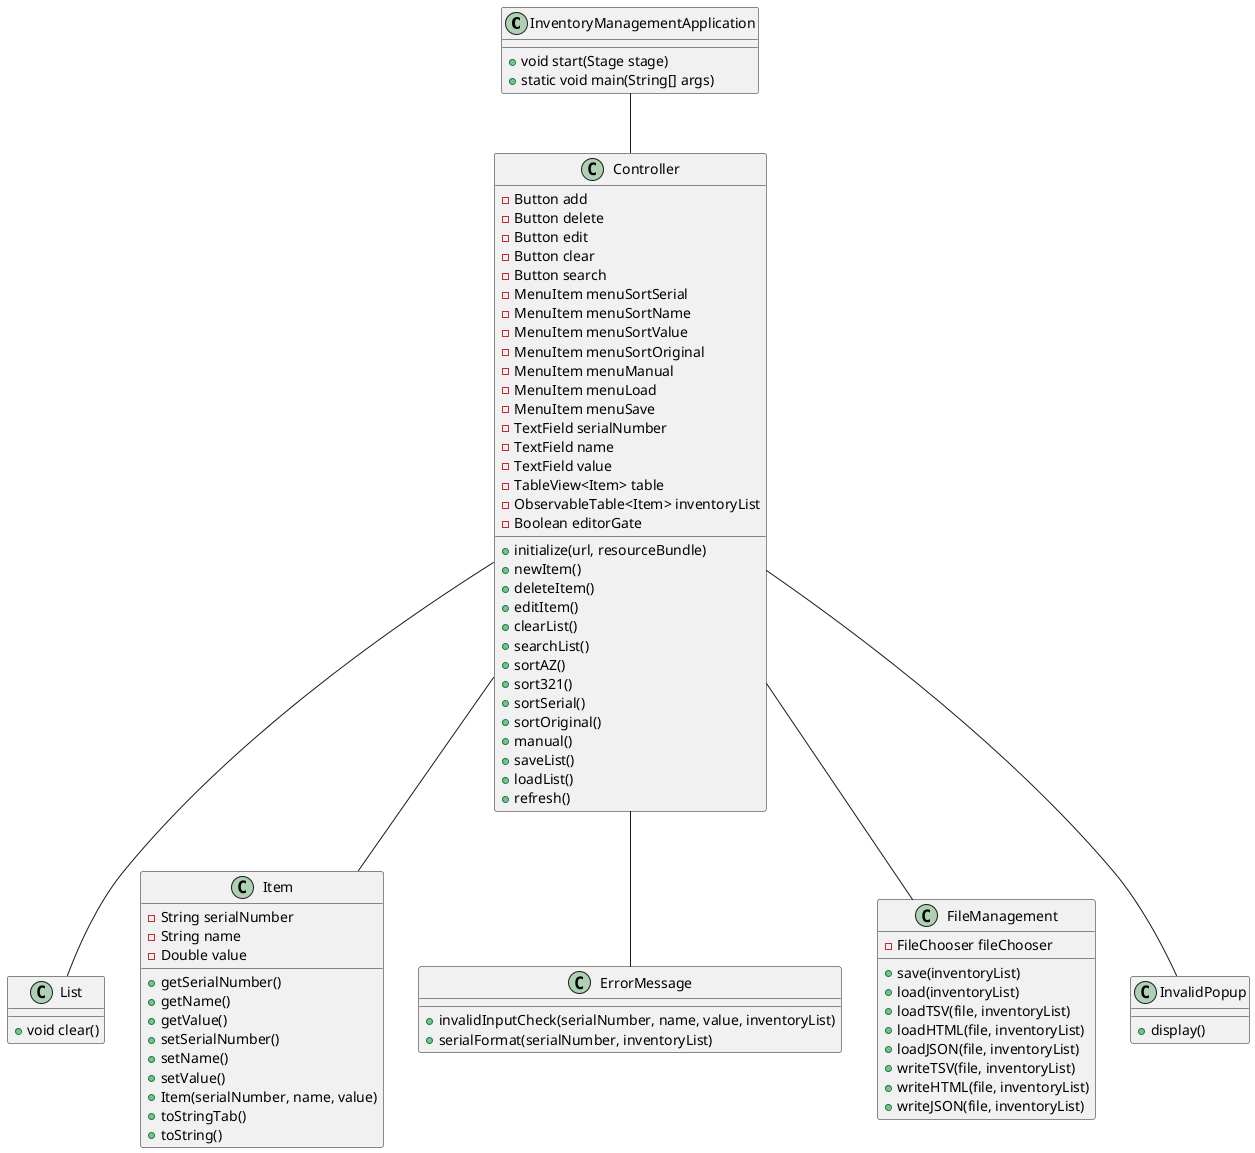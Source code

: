 @startuml
'https://plantuml.com/class-diagram

class InventoryManagementApplication
class Controller
class List
class Item
class ErrorMessage
class FileManagement
class InvalidPopup

InventoryManagementApplication -- Controller
Controller -- List
Controller -- Item
Controller -- ErrorMessage
Controller -- InvalidPopup
Controller -- FileManagement


class InventoryManagementApplication {
    + void start(Stage stage)
    + static void main(String[] args)
}

class Controller {
    - Button add
    - Button delete
    - Button edit
    - Button clear
    - Button search
    - MenuItem menuSortSerial
    - MenuItem menuSortName
    - MenuItem menuSortValue
    - MenuItem menuSortOriginal
    - MenuItem menuManual
    - MenuItem menuLoad
    - MenuItem menuSave
    - TextField serialNumber
    - TextField name
    - TextField value
    - TableView<Item> table
    - ObservableTable<Item> inventoryList
    - Boolean editorGate
    + initialize(url, resourceBundle)
    + newItem()
    + deleteItem()
    + editItem()
    + clearList()
    + searchList()
    + sortAZ()
    + sort321()
    + sortSerial()
    + sortOriginal()
    + manual()
    + saveList()
    + loadList()
    + refresh()
}

class FileManagement {
    - FileChooser fileChooser
    + save(inventoryList)
    + load(inventoryList)
    + loadTSV(file, inventoryList)
    + loadHTML(file, inventoryList)
    + loadJSON(file, inventoryList)
    + writeTSV(file, inventoryList)
    + writeHTML(file, inventoryList)
    + writeJSON(file, inventoryList)
}

class ErrorMessage {
    + invalidInputCheck(serialNumber, name, value, inventoryList)
    + serialFormat(serialNumber, inventoryList)
}

class InvalidPopup {
    + display()
}

class List {
    + void clear()
}

class Item {
    - String serialNumber
    - String name
    - Double value
    + getSerialNumber()
    + getName()
    + getValue()
    + setSerialNumber()
    + setName()
    + setValue()
    + Item(serialNumber, name, value)
    + toStringTab()
    + toString()
}
@enduml